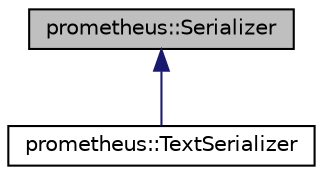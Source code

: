 digraph "prometheus::Serializer"
{
  edge [fontname="Helvetica",fontsize="10",labelfontname="Helvetica",labelfontsize="10"];
  node [fontname="Helvetica",fontsize="10",shape=record];
  Node1 [label="prometheus::Serializer",height=0.2,width=0.4,color="black", fillcolor="grey75", style="filled", fontcolor="black"];
  Node1 -> Node2 [dir="back",color="midnightblue",fontsize="10",style="solid",fontname="Helvetica"];
  Node2 [label="prometheus::TextSerializer",height=0.2,width=0.4,color="black", fillcolor="white", style="filled",URL="$classprometheus_1_1TextSerializer.html"];
}
